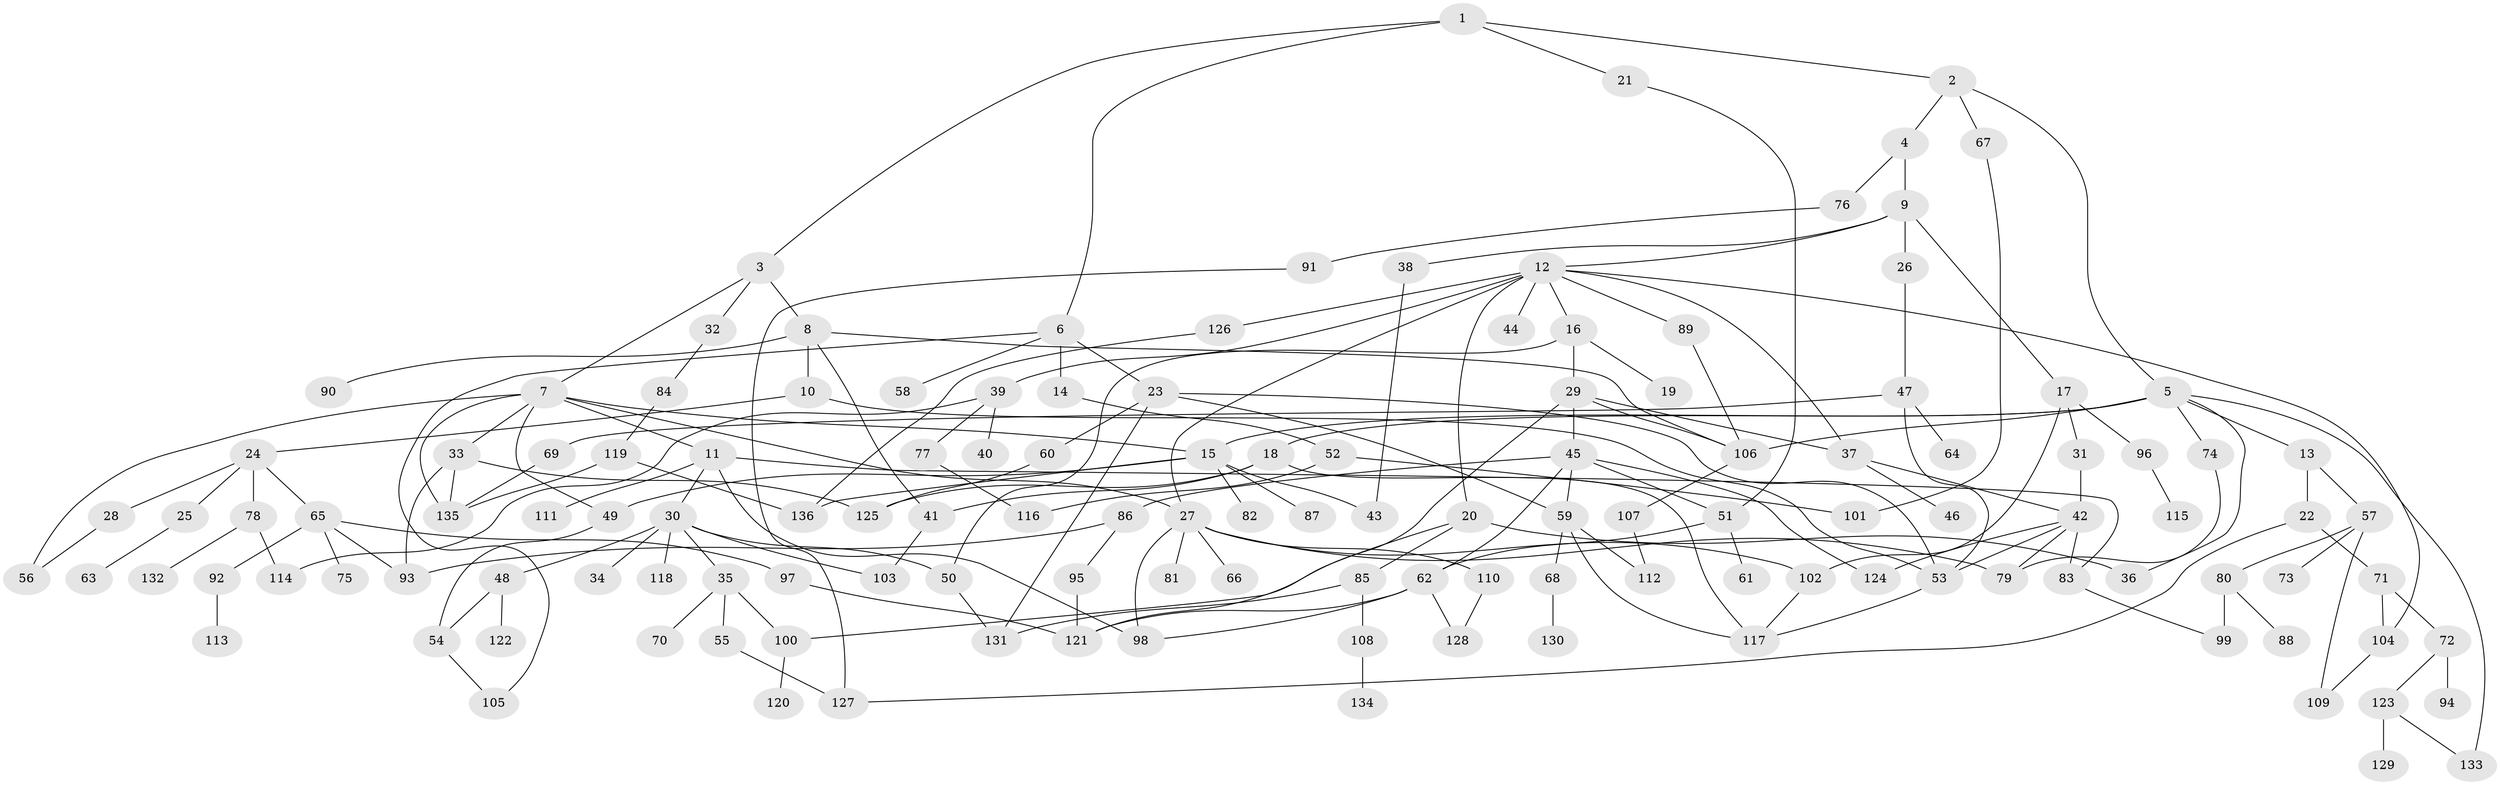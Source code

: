 // coarse degree distribution, {5: 0.07407407407407407, 1: 0.3333333333333333, 2: 0.2962962962962963, 6: 0.04938271604938271, 4: 0.08641975308641975, 7: 0.024691358024691357, 10: 0.012345679012345678, 3: 0.09876543209876543, 13: 0.012345679012345678, 22: 0.012345679012345678}
// Generated by graph-tools (version 1.1) at 2025/45/03/04/25 21:45:11]
// undirected, 136 vertices, 193 edges
graph export_dot {
graph [start="1"]
  node [color=gray90,style=filled];
  1;
  2;
  3;
  4;
  5;
  6;
  7;
  8;
  9;
  10;
  11;
  12;
  13;
  14;
  15;
  16;
  17;
  18;
  19;
  20;
  21;
  22;
  23;
  24;
  25;
  26;
  27;
  28;
  29;
  30;
  31;
  32;
  33;
  34;
  35;
  36;
  37;
  38;
  39;
  40;
  41;
  42;
  43;
  44;
  45;
  46;
  47;
  48;
  49;
  50;
  51;
  52;
  53;
  54;
  55;
  56;
  57;
  58;
  59;
  60;
  61;
  62;
  63;
  64;
  65;
  66;
  67;
  68;
  69;
  70;
  71;
  72;
  73;
  74;
  75;
  76;
  77;
  78;
  79;
  80;
  81;
  82;
  83;
  84;
  85;
  86;
  87;
  88;
  89;
  90;
  91;
  92;
  93;
  94;
  95;
  96;
  97;
  98;
  99;
  100;
  101;
  102;
  103;
  104;
  105;
  106;
  107;
  108;
  109;
  110;
  111;
  112;
  113;
  114;
  115;
  116;
  117;
  118;
  119;
  120;
  121;
  122;
  123;
  124;
  125;
  126;
  127;
  128;
  129;
  130;
  131;
  132;
  133;
  134;
  135;
  136;
  1 -- 2;
  1 -- 3;
  1 -- 6;
  1 -- 21;
  2 -- 4;
  2 -- 5;
  2 -- 67;
  3 -- 7;
  3 -- 8;
  3 -- 32;
  4 -- 9;
  4 -- 76;
  5 -- 13;
  5 -- 18;
  5 -- 36;
  5 -- 74;
  5 -- 106;
  5 -- 133;
  5 -- 15;
  6 -- 14;
  6 -- 23;
  6 -- 58;
  6 -- 105;
  7 -- 11;
  7 -- 15;
  7 -- 27;
  7 -- 33;
  7 -- 49;
  7 -- 56;
  7 -- 135;
  8 -- 10;
  8 -- 90;
  8 -- 41;
  8 -- 106;
  9 -- 12;
  9 -- 17;
  9 -- 26;
  9 -- 38;
  10 -- 24;
  10 -- 53;
  11 -- 30;
  11 -- 83;
  11 -- 98;
  11 -- 111;
  12 -- 16;
  12 -- 20;
  12 -- 39;
  12 -- 44;
  12 -- 89;
  12 -- 104;
  12 -- 126;
  12 -- 37;
  12 -- 27;
  13 -- 22;
  13 -- 57;
  14 -- 52;
  15 -- 82;
  15 -- 87;
  15 -- 43;
  15 -- 136;
  15 -- 49;
  16 -- 19;
  16 -- 29;
  16 -- 50;
  17 -- 31;
  17 -- 96;
  17 -- 102;
  18 -- 41;
  18 -- 125;
  18 -- 117;
  20 -- 85;
  20 -- 100;
  20 -- 36;
  21 -- 51;
  22 -- 71;
  22 -- 127;
  23 -- 60;
  23 -- 53;
  23 -- 59;
  23 -- 131;
  24 -- 25;
  24 -- 28;
  24 -- 65;
  24 -- 78;
  25 -- 63;
  26 -- 47;
  27 -- 66;
  27 -- 81;
  27 -- 102;
  27 -- 110;
  27 -- 98;
  27 -- 79;
  28 -- 56;
  29 -- 37;
  29 -- 45;
  29 -- 106;
  29 -- 121;
  30 -- 34;
  30 -- 35;
  30 -- 48;
  30 -- 118;
  30 -- 103;
  30 -- 50;
  31 -- 42;
  32 -- 84;
  33 -- 125;
  33 -- 93;
  33 -- 135;
  35 -- 55;
  35 -- 70;
  35 -- 100;
  37 -- 46;
  37 -- 42;
  38 -- 43;
  39 -- 40;
  39 -- 77;
  39 -- 114;
  41 -- 103;
  42 -- 79;
  42 -- 124;
  42 -- 53;
  42 -- 83;
  45 -- 51;
  45 -- 59;
  45 -- 86;
  45 -- 124;
  45 -- 62;
  47 -- 64;
  47 -- 69;
  47 -- 53;
  48 -- 54;
  48 -- 122;
  49 -- 54;
  50 -- 131;
  51 -- 61;
  51 -- 62;
  52 -- 101;
  52 -- 116;
  53 -- 117;
  54 -- 105;
  55 -- 127;
  57 -- 73;
  57 -- 80;
  57 -- 109;
  59 -- 68;
  59 -- 117;
  59 -- 112;
  60 -- 125;
  62 -- 121;
  62 -- 128;
  62 -- 98;
  65 -- 75;
  65 -- 92;
  65 -- 93;
  65 -- 97;
  67 -- 101;
  68 -- 130;
  69 -- 135;
  71 -- 72;
  71 -- 104;
  72 -- 94;
  72 -- 123;
  74 -- 79;
  76 -- 91;
  77 -- 116;
  78 -- 114;
  78 -- 132;
  80 -- 88;
  80 -- 99;
  83 -- 99;
  84 -- 119;
  85 -- 108;
  85 -- 131;
  86 -- 95;
  86 -- 93;
  89 -- 106;
  91 -- 127;
  92 -- 113;
  95 -- 121;
  96 -- 115;
  97 -- 121;
  100 -- 120;
  102 -- 117;
  104 -- 109;
  106 -- 107;
  107 -- 112;
  108 -- 134;
  110 -- 128;
  119 -- 135;
  119 -- 136;
  123 -- 129;
  123 -- 133;
  126 -- 136;
}

